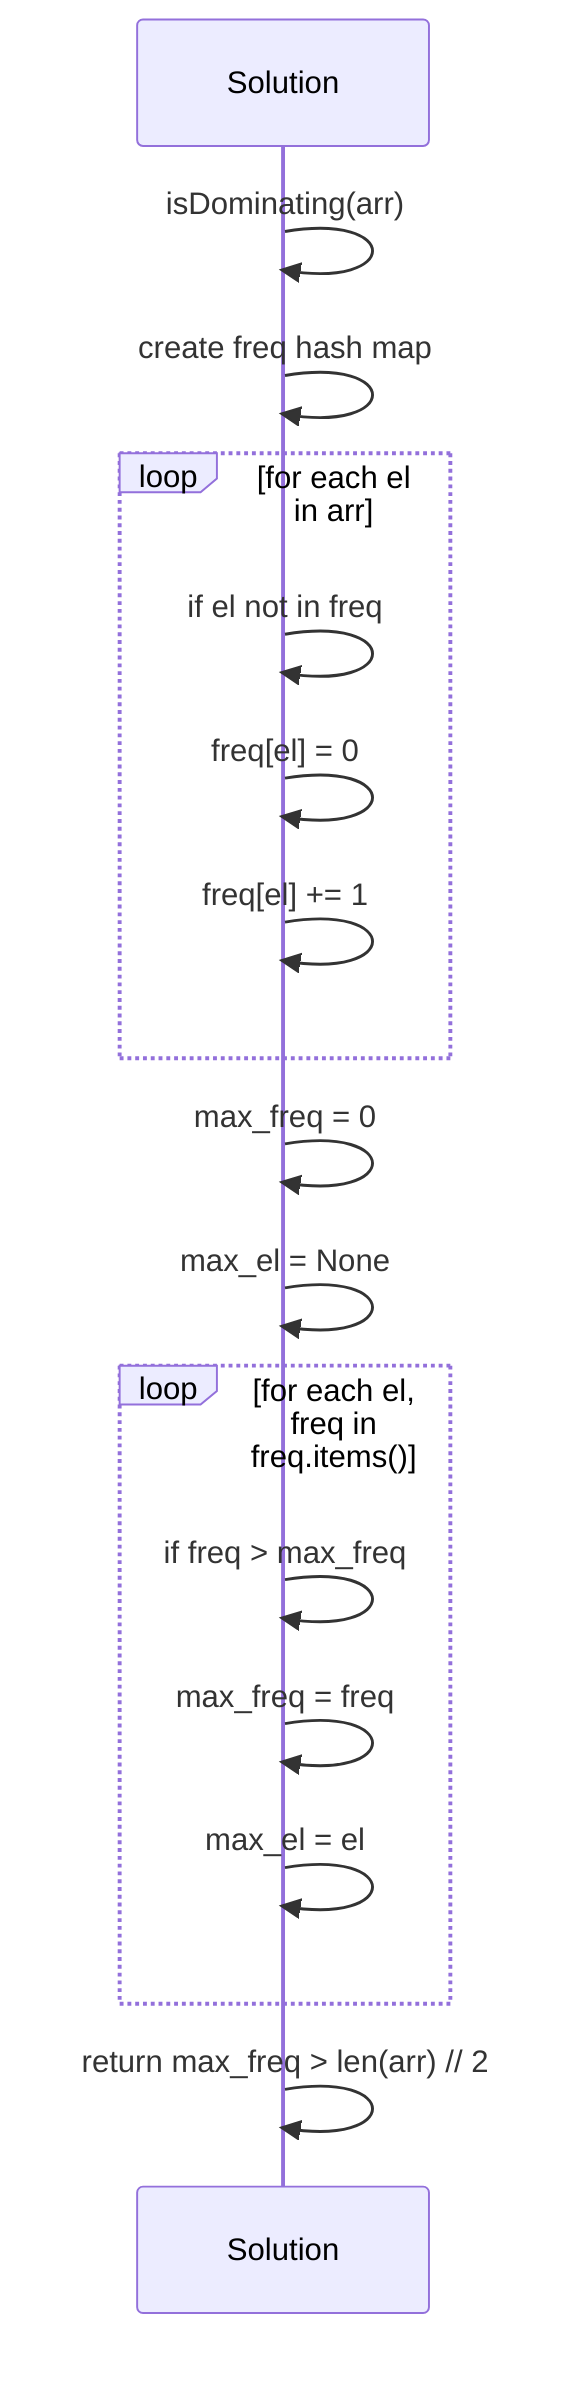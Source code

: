 sequenceDiagram
    participant Solution
    Solution->>Solution: isDominating(arr)
    Solution->>Solution: create freq hash map
    loop for each el in arr
        Solution->>Solution: if el not in freq
            Solution->>Solution: freq[el] = 0
        Solution->>Solution: freq[el] += 1
    end
    Solution->>Solution: max_freq = 0
    Solution->>Solution: max_el = None
    loop for each el, freq in freq.items()
        Solution->>Solution: if freq > max_freq
            Solution->>Solution: max_freq = freq
            Solution->>Solution: max_el = el
    end
    Solution->>Solution: return max_freq > len(arr) // 2